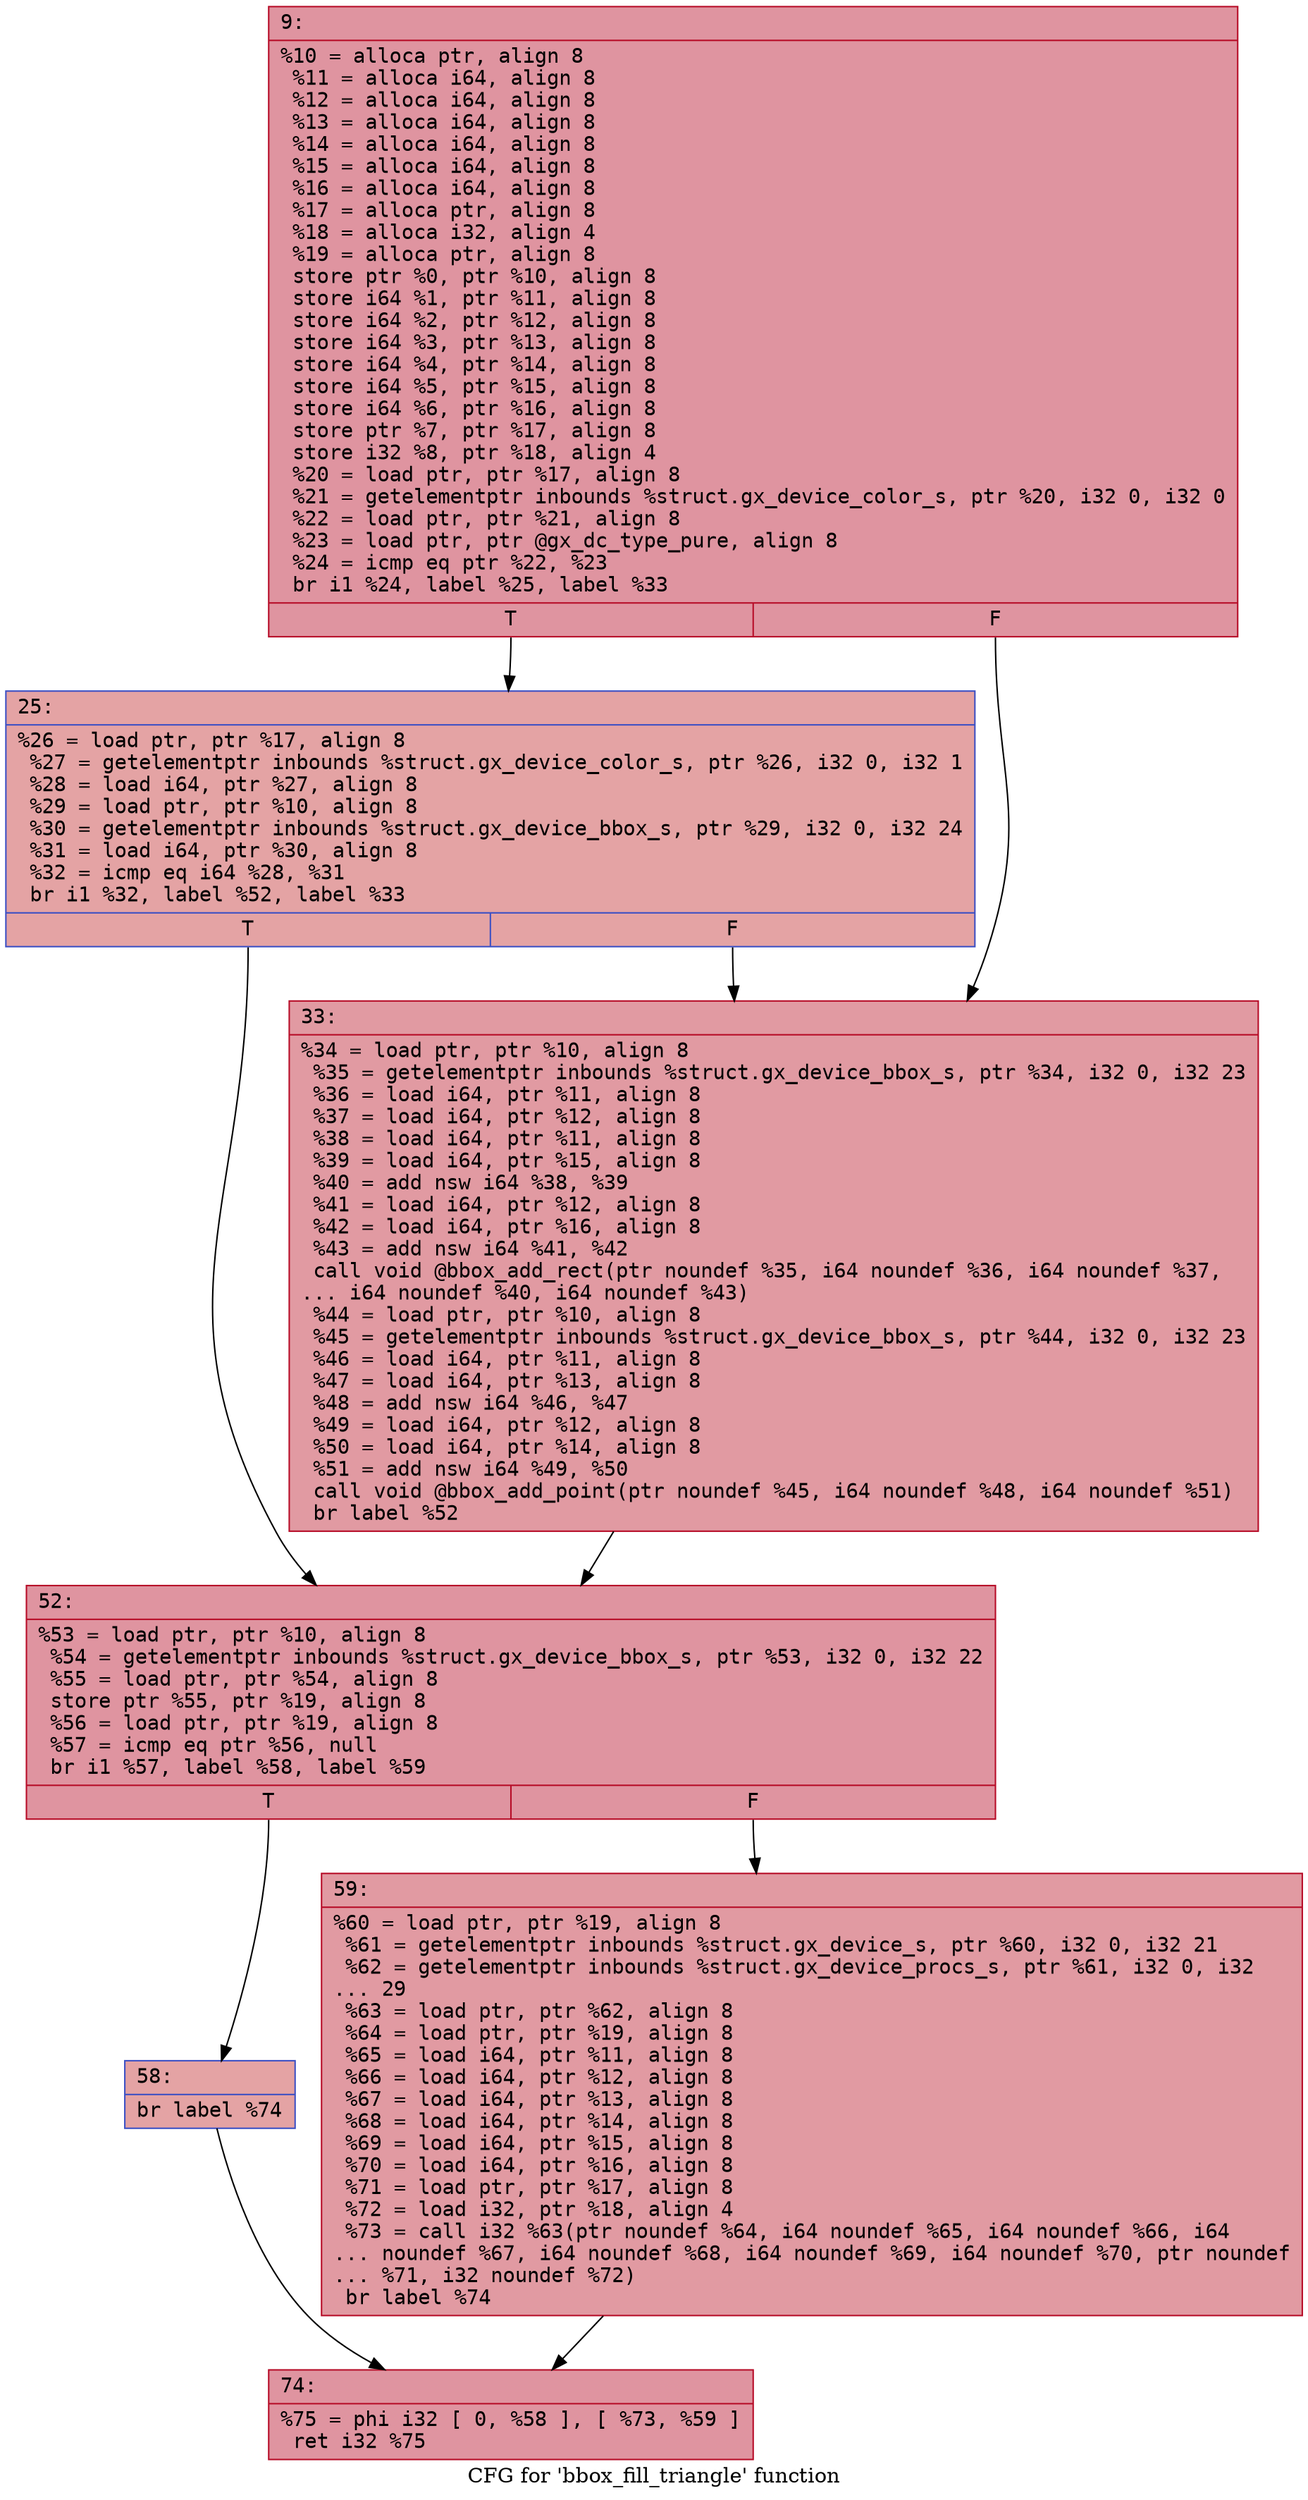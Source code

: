 digraph "CFG for 'bbox_fill_triangle' function" {
	label="CFG for 'bbox_fill_triangle' function";

	Node0x600003239bd0 [shape=record,color="#b70d28ff", style=filled, fillcolor="#b70d2870" fontname="Courier",label="{9:\l|  %10 = alloca ptr, align 8\l  %11 = alloca i64, align 8\l  %12 = alloca i64, align 8\l  %13 = alloca i64, align 8\l  %14 = alloca i64, align 8\l  %15 = alloca i64, align 8\l  %16 = alloca i64, align 8\l  %17 = alloca ptr, align 8\l  %18 = alloca i32, align 4\l  %19 = alloca ptr, align 8\l  store ptr %0, ptr %10, align 8\l  store i64 %1, ptr %11, align 8\l  store i64 %2, ptr %12, align 8\l  store i64 %3, ptr %13, align 8\l  store i64 %4, ptr %14, align 8\l  store i64 %5, ptr %15, align 8\l  store i64 %6, ptr %16, align 8\l  store ptr %7, ptr %17, align 8\l  store i32 %8, ptr %18, align 4\l  %20 = load ptr, ptr %17, align 8\l  %21 = getelementptr inbounds %struct.gx_device_color_s, ptr %20, i32 0, i32 0\l  %22 = load ptr, ptr %21, align 8\l  %23 = load ptr, ptr @gx_dc_type_pure, align 8\l  %24 = icmp eq ptr %22, %23\l  br i1 %24, label %25, label %33\l|{<s0>T|<s1>F}}"];
	Node0x600003239bd0:s0 -> Node0x600003239c20[tooltip="9 -> 25\nProbability 37.50%" ];
	Node0x600003239bd0:s1 -> Node0x600003239c70[tooltip="9 -> 33\nProbability 62.50%" ];
	Node0x600003239c20 [shape=record,color="#3d50c3ff", style=filled, fillcolor="#c32e3170" fontname="Courier",label="{25:\l|  %26 = load ptr, ptr %17, align 8\l  %27 = getelementptr inbounds %struct.gx_device_color_s, ptr %26, i32 0, i32 1\l  %28 = load i64, ptr %27, align 8\l  %29 = load ptr, ptr %10, align 8\l  %30 = getelementptr inbounds %struct.gx_device_bbox_s, ptr %29, i32 0, i32 24\l  %31 = load i64, ptr %30, align 8\l  %32 = icmp eq i64 %28, %31\l  br i1 %32, label %52, label %33\l|{<s0>T|<s1>F}}"];
	Node0x600003239c20:s0 -> Node0x600003239cc0[tooltip="25 -> 52\nProbability 50.00%" ];
	Node0x600003239c20:s1 -> Node0x600003239c70[tooltip="25 -> 33\nProbability 50.00%" ];
	Node0x600003239c70 [shape=record,color="#b70d28ff", style=filled, fillcolor="#bb1b2c70" fontname="Courier",label="{33:\l|  %34 = load ptr, ptr %10, align 8\l  %35 = getelementptr inbounds %struct.gx_device_bbox_s, ptr %34, i32 0, i32 23\l  %36 = load i64, ptr %11, align 8\l  %37 = load i64, ptr %12, align 8\l  %38 = load i64, ptr %11, align 8\l  %39 = load i64, ptr %15, align 8\l  %40 = add nsw i64 %38, %39\l  %41 = load i64, ptr %12, align 8\l  %42 = load i64, ptr %16, align 8\l  %43 = add nsw i64 %41, %42\l  call void @bbox_add_rect(ptr noundef %35, i64 noundef %36, i64 noundef %37,\l... i64 noundef %40, i64 noundef %43)\l  %44 = load ptr, ptr %10, align 8\l  %45 = getelementptr inbounds %struct.gx_device_bbox_s, ptr %44, i32 0, i32 23\l  %46 = load i64, ptr %11, align 8\l  %47 = load i64, ptr %13, align 8\l  %48 = add nsw i64 %46, %47\l  %49 = load i64, ptr %12, align 8\l  %50 = load i64, ptr %14, align 8\l  %51 = add nsw i64 %49, %50\l  call void @bbox_add_point(ptr noundef %45, i64 noundef %48, i64 noundef %51)\l  br label %52\l}"];
	Node0x600003239c70 -> Node0x600003239cc0[tooltip="33 -> 52\nProbability 100.00%" ];
	Node0x600003239cc0 [shape=record,color="#b70d28ff", style=filled, fillcolor="#b70d2870" fontname="Courier",label="{52:\l|  %53 = load ptr, ptr %10, align 8\l  %54 = getelementptr inbounds %struct.gx_device_bbox_s, ptr %53, i32 0, i32 22\l  %55 = load ptr, ptr %54, align 8\l  store ptr %55, ptr %19, align 8\l  %56 = load ptr, ptr %19, align 8\l  %57 = icmp eq ptr %56, null\l  br i1 %57, label %58, label %59\l|{<s0>T|<s1>F}}"];
	Node0x600003239cc0:s0 -> Node0x600003239d10[tooltip="52 -> 58\nProbability 37.50%" ];
	Node0x600003239cc0:s1 -> Node0x600003239d60[tooltip="52 -> 59\nProbability 62.50%" ];
	Node0x600003239d10 [shape=record,color="#3d50c3ff", style=filled, fillcolor="#c32e3170" fontname="Courier",label="{58:\l|  br label %74\l}"];
	Node0x600003239d10 -> Node0x600003239db0[tooltip="58 -> 74\nProbability 100.00%" ];
	Node0x600003239d60 [shape=record,color="#b70d28ff", style=filled, fillcolor="#bb1b2c70" fontname="Courier",label="{59:\l|  %60 = load ptr, ptr %19, align 8\l  %61 = getelementptr inbounds %struct.gx_device_s, ptr %60, i32 0, i32 21\l  %62 = getelementptr inbounds %struct.gx_device_procs_s, ptr %61, i32 0, i32\l... 29\l  %63 = load ptr, ptr %62, align 8\l  %64 = load ptr, ptr %19, align 8\l  %65 = load i64, ptr %11, align 8\l  %66 = load i64, ptr %12, align 8\l  %67 = load i64, ptr %13, align 8\l  %68 = load i64, ptr %14, align 8\l  %69 = load i64, ptr %15, align 8\l  %70 = load i64, ptr %16, align 8\l  %71 = load ptr, ptr %17, align 8\l  %72 = load i32, ptr %18, align 4\l  %73 = call i32 %63(ptr noundef %64, i64 noundef %65, i64 noundef %66, i64\l... noundef %67, i64 noundef %68, i64 noundef %69, i64 noundef %70, ptr noundef\l... %71, i32 noundef %72)\l  br label %74\l}"];
	Node0x600003239d60 -> Node0x600003239db0[tooltip="59 -> 74\nProbability 100.00%" ];
	Node0x600003239db0 [shape=record,color="#b70d28ff", style=filled, fillcolor="#b70d2870" fontname="Courier",label="{74:\l|  %75 = phi i32 [ 0, %58 ], [ %73, %59 ]\l  ret i32 %75\l}"];
}
